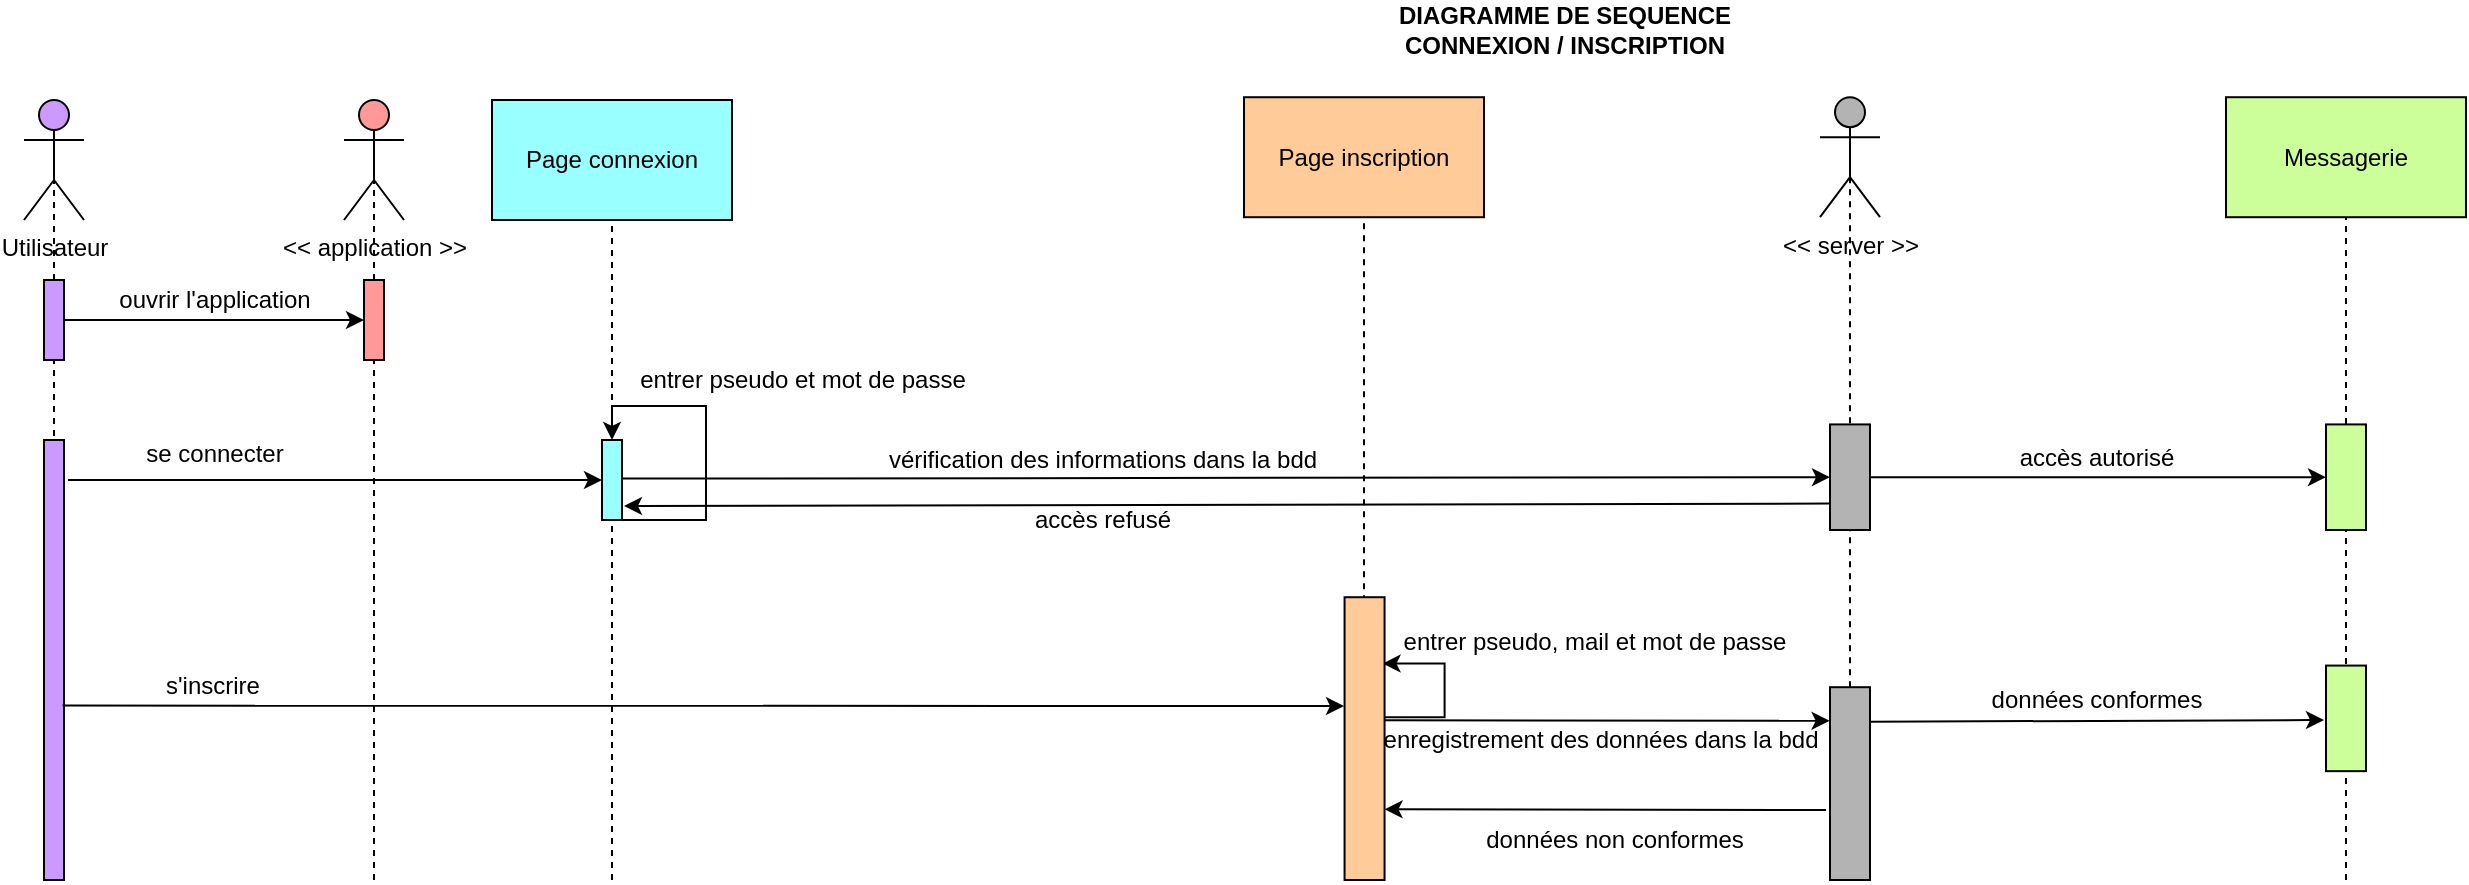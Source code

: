 <mxfile version="15.3.0" type="device"><diagram id="AM0xhpKbkET-VhJ2idW7" name="Page-1"><mxGraphModel dx="2130" dy="815" grid="1" gridSize="10" guides="1" tooltips="1" connect="1" arrows="1" fold="1" page="1" pageScale="1" pageWidth="827" pageHeight="1169" math="0" shadow="0"><root><mxCell id="0"/><mxCell id="1" parent="0"/><mxCell id="VBZJFwsdffEzWOCnubFp-8" value="" style="endArrow=none;dashed=1;html=1;entryX=0.5;entryY=0.5;entryDx=0;entryDy=0;entryPerimeter=0;startArrow=none;fillColor=#FF9999;" edge="1" parent="1" target="VBZJFwsdffEzWOCnubFp-7"><mxGeometry width="50" height="50" relative="1" as="geometry"><mxPoint x="235" y="460" as="sourcePoint"/><mxPoint x="85.0" y="110" as="targetPoint"/></mxGeometry></mxCell><mxCell id="VBZJFwsdffEzWOCnubFp-1" value="Utilisateur" style="shape=umlActor;verticalLabelPosition=bottom;verticalAlign=top;html=1;outlineConnect=0;fillColor=#CC99FF;" vertex="1" parent="1"><mxGeometry x="60" y="70" width="30" height="60" as="geometry"/></mxCell><mxCell id="VBZJFwsdffEzWOCnubFp-3" value="" style="endArrow=none;dashed=1;html=1;entryX=0.5;entryY=0.5;entryDx=0;entryDy=0;entryPerimeter=0;fillColor=#CC99FF;" edge="1" parent="1" target="VBZJFwsdffEzWOCnubFp-1"><mxGeometry width="50" height="50" relative="1" as="geometry"><mxPoint x="75" y="400" as="sourcePoint"/><mxPoint x="110" y="280" as="targetPoint"/></mxGeometry></mxCell><mxCell id="VBZJFwsdffEzWOCnubFp-2" value="" style="rounded=0;whiteSpace=wrap;html=1;fillColor=#CC99FF;" vertex="1" parent="1"><mxGeometry x="70" y="160" width="10" height="40" as="geometry"/></mxCell><mxCell id="VBZJFwsdffEzWOCnubFp-4" value="" style="endArrow=classic;html=1;exitX=1;exitY=0.333;exitDx=0;exitDy=0;exitPerimeter=0;" edge="1" parent="1"><mxGeometry width="50" height="50" relative="1" as="geometry"><mxPoint x="80" y="179.98" as="sourcePoint"/><mxPoint x="230" y="180" as="targetPoint"/></mxGeometry></mxCell><mxCell id="VBZJFwsdffEzWOCnubFp-6" value="ouvrir l'application" style="text;html=1;align=center;verticalAlign=middle;resizable=0;points=[];autosize=1;strokeColor=none;fillColor=none;" vertex="1" parent="1"><mxGeometry x="100" y="160" width="110" height="20" as="geometry"/></mxCell><mxCell id="VBZJFwsdffEzWOCnubFp-7" value="&amp;lt;&amp;lt; application &amp;gt;&amp;gt;" style="shape=umlActor;verticalLabelPosition=bottom;verticalAlign=top;html=1;outlineConnect=0;fillColor=#FF9999;" vertex="1" parent="1"><mxGeometry x="220" y="70" width="30" height="60" as="geometry"/></mxCell><mxCell id="VBZJFwsdffEzWOCnubFp-10" value="" style="rounded=0;whiteSpace=wrap;html=1;fillColor=#FF9999;" vertex="1" parent="1"><mxGeometry x="230" y="160" width="10" height="40" as="geometry"/></mxCell><mxCell id="VBZJFwsdffEzWOCnubFp-11" value="Page connexion" style="rounded=0;whiteSpace=wrap;html=1;fillColor=#99FFFF;" vertex="1" parent="1"><mxGeometry x="294" y="70" width="120" height="60" as="geometry"/></mxCell><mxCell id="VBZJFwsdffEzWOCnubFp-12" value="" style="endArrow=none;dashed=1;html=1;entryX=0.5;entryY=1;entryDx=0;entryDy=0;startArrow=none;fillColor=#99FFFF;" edge="1" parent="1" target="VBZJFwsdffEzWOCnubFp-11"><mxGeometry width="50" height="50" relative="1" as="geometry"><mxPoint x="354" y="460" as="sourcePoint"/><mxPoint x="245" y="110" as="targetPoint"/></mxGeometry></mxCell><mxCell id="VBZJFwsdffEzWOCnubFp-15" value="se connecter" style="text;html=1;align=center;verticalAlign=middle;resizable=0;points=[];autosize=1;strokeColor=none;fillColor=none;" vertex="1" parent="1"><mxGeometry x="115" y="237.21" width="80" height="20" as="geometry"/></mxCell><mxCell id="VBZJFwsdffEzWOCnubFp-17" value="s'inscrire" style="text;html=1;align=center;verticalAlign=middle;resizable=0;points=[];autosize=1;strokeColor=none;fillColor=none;" vertex="1" parent="1"><mxGeometry x="124.28" y="352.79" width="60" height="20" as="geometry"/></mxCell><mxCell id="VBZJFwsdffEzWOCnubFp-18" value="" style="rounded=0;whiteSpace=wrap;html=1;fillColor=#CC99FF;" vertex="1" parent="1"><mxGeometry x="70" y="240" width="10" height="220" as="geometry"/></mxCell><mxCell id="JyncEitehn_fcY9Y_TbM-4" value="" style="endArrow=classic;html=1;entryX=0;entryY=0.5;entryDx=0;entryDy=0;" edge="1" parent="1" target="JyncEitehn_fcY9Y_TbM-10"><mxGeometry width="50" height="50" relative="1" as="geometry"><mxPoint x="82" y="260" as="sourcePoint"/><mxPoint x="330" y="257" as="targetPoint"/></mxGeometry></mxCell><mxCell id="JyncEitehn_fcY9Y_TbM-9" value="" style="endArrow=classic;html=1;exitX=1;exitY=0.75;exitDx=0;exitDy=0;" edge="1" parent="1"><mxGeometry width="50" height="50" relative="1" as="geometry"><mxPoint x="79.28" y="372.79" as="sourcePoint"/><mxPoint x="720" y="373" as="targetPoint"/></mxGeometry></mxCell><mxCell id="JyncEitehn_fcY9Y_TbM-18" style="edgeStyle=orthogonalEdgeStyle;rounded=0;orthogonalLoop=1;jettySize=auto;html=1;exitX=1;exitY=0.25;exitDx=0;exitDy=0;entryX=0.5;entryY=0;entryDx=0;entryDy=0;fillColor=#99FFFF;" edge="1" parent="1" source="JyncEitehn_fcY9Y_TbM-10" target="JyncEitehn_fcY9Y_TbM-10"><mxGeometry relative="1" as="geometry"><mxPoint x="350" y="223" as="targetPoint"/><Array as="points"><mxPoint x="359" y="280"/><mxPoint x="401" y="280"/><mxPoint x="401" y="223"/><mxPoint x="354" y="223"/></Array></mxGeometry></mxCell><mxCell id="JyncEitehn_fcY9Y_TbM-10" value="" style="rounded=0;whiteSpace=wrap;html=1;fillColor=#99FFFF;" vertex="1" parent="1"><mxGeometry x="349" y="240" width="10" height="40" as="geometry"/></mxCell><mxCell id="JyncEitehn_fcY9Y_TbM-19" value="entrer pseudo et mot de passe" style="text;html=1;align=center;verticalAlign=middle;resizable=0;points=[];autosize=1;strokeColor=none;fillColor=none;" vertex="1" parent="1"><mxGeometry x="359" y="200" width="180" height="20" as="geometry"/></mxCell><mxCell id="JyncEitehn_fcY9Y_TbM-20" value="Page inscription" style="rounded=0;whiteSpace=wrap;html=1;fillColor=#FFCC99;" vertex="1" parent="1"><mxGeometry x="670" y="68.61" width="120" height="60" as="geometry"/></mxCell><mxCell id="JyncEitehn_fcY9Y_TbM-21" value="" style="endArrow=none;dashed=1;html=1;entryX=0.5;entryY=1;entryDx=0;entryDy=0;startArrow=none;fillColor=#FFCC99;" edge="1" parent="1" target="JyncEitehn_fcY9Y_TbM-20"><mxGeometry width="50" height="50" relative="1" as="geometry"><mxPoint x="730" y="398.61" as="sourcePoint"/><mxPoint x="729.5" y="128.61" as="targetPoint"/></mxGeometry></mxCell><mxCell id="JyncEitehn_fcY9Y_TbM-30" style="edgeStyle=orthogonalEdgeStyle;rounded=0;orthogonalLoop=1;jettySize=auto;html=1;exitX=1;exitY=0.25;exitDx=0;exitDy=0;entryX=1;entryY=0.25;entryDx=0;entryDy=0;fillColor=#FFCC99;" edge="1" parent="1"><mxGeometry relative="1" as="geometry"><mxPoint x="739.28" y="351.808" as="targetPoint"/><Array as="points"><mxPoint x="729.28" y="378.61"/><mxPoint x="770.28" y="378.61"/><mxPoint x="770.28" y="348.61"/></Array><mxPoint x="739.28" y="351.808" as="sourcePoint"/></mxGeometry></mxCell><mxCell id="JyncEitehn_fcY9Y_TbM-31" value="" style="rounded=0;whiteSpace=wrap;html=1;fillColor=#FFCC99;" vertex="1" parent="1"><mxGeometry x="720.28" y="318.61" width="20" height="141.39" as="geometry"/></mxCell><mxCell id="JyncEitehn_fcY9Y_TbM-32" value="entrer pseudo, mail et mot de passe" style="text;html=1;align=center;verticalAlign=middle;resizable=0;points=[];autosize=1;strokeColor=none;fillColor=none;" vertex="1" parent="1"><mxGeometry x="740.28" y="331.4" width="210" height="20" as="geometry"/></mxCell><mxCell id="JyncEitehn_fcY9Y_TbM-33" value="&lt;b&gt;DIAGRAMME DE SEQUENCE&lt;br&gt;CONNEXION / INSCRIPTION&lt;/b&gt;" style="text;html=1;align=center;verticalAlign=middle;resizable=0;points=[];autosize=1;strokeColor=none;fillColor=none;" vertex="1" parent="1"><mxGeometry x="740.28" y="20" width="180" height="30" as="geometry"/></mxCell><mxCell id="JyncEitehn_fcY9Y_TbM-40" value="&amp;lt;&amp;lt; server &amp;gt;&amp;gt;" style="shape=umlActor;verticalLabelPosition=bottom;verticalAlign=top;html=1;outlineConnect=0;fillColor=#B3B3B3;" vertex="1" parent="1"><mxGeometry x="958" y="68.61" width="30" height="60" as="geometry"/></mxCell><mxCell id="JyncEitehn_fcY9Y_TbM-42" value="" style="endArrow=classic;html=1;exitX=1;exitY=0.25;exitDx=0;exitDy=0;entryX=0;entryY=0.5;entryDx=0;entryDy=0;" edge="1" parent="1" target="JyncEitehn_fcY9Y_TbM-46"><mxGeometry width="50" height="50" relative="1" as="geometry"><mxPoint x="359.0" y="259.31" as="sourcePoint"/><mxPoint x="830" y="259" as="targetPoint"/></mxGeometry></mxCell><mxCell id="JyncEitehn_fcY9Y_TbM-43" value="vérification des informations dans la bdd" style="text;html=1;align=center;verticalAlign=middle;resizable=0;points=[];autosize=1;strokeColor=none;fillColor=none;" vertex="1" parent="1"><mxGeometry x="484.28" y="240" width="230" height="20" as="geometry"/></mxCell><mxCell id="JyncEitehn_fcY9Y_TbM-44" value="" style="endArrow=none;dashed=1;html=1;startArrow=none;entryX=0.5;entryY=0.5;entryDx=0;entryDy=0;entryPerimeter=0;fillColor=#B3B3B3;" edge="1" parent="1" source="JyncEitehn_fcY9Y_TbM-60" target="JyncEitehn_fcY9Y_TbM-40"><mxGeometry width="50" height="50" relative="1" as="geometry"><mxPoint x="973" y="398.61" as="sourcePoint"/><mxPoint x="981" y="188.61" as="targetPoint"/></mxGeometry></mxCell><mxCell id="JyncEitehn_fcY9Y_TbM-46" value="" style="rounded=0;whiteSpace=wrap;html=1;fillColor=#B3B3B3;" vertex="1" parent="1"><mxGeometry x="963" y="232.21" width="20" height="52.79" as="geometry"/></mxCell><mxCell id="JyncEitehn_fcY9Y_TbM-48" value="Messagerie" style="rounded=0;whiteSpace=wrap;html=1;fillColor=#CCFF99;" vertex="1" parent="1"><mxGeometry x="1161" y="68.61" width="120" height="60" as="geometry"/></mxCell><mxCell id="JyncEitehn_fcY9Y_TbM-49" value="" style="endArrow=none;dashed=1;html=1;entryX=0.5;entryY=1;entryDx=0;entryDy=0;startArrow=none;fillColor=#CCFF99;" edge="1" parent="1" target="JyncEitehn_fcY9Y_TbM-48"><mxGeometry width="50" height="50" relative="1" as="geometry"><mxPoint x="1221" y="460" as="sourcePoint"/><mxPoint x="1220.66" y="143.61" as="targetPoint"/></mxGeometry></mxCell><mxCell id="JyncEitehn_fcY9Y_TbM-51" value="" style="endArrow=classic;html=1;exitX=1;exitY=0.5;exitDx=0;exitDy=0;entryX=0;entryY=0.5;entryDx=0;entryDy=0;" edge="1" parent="1" source="JyncEitehn_fcY9Y_TbM-46" target="JyncEitehn_fcY9Y_TbM-52"><mxGeometry width="50" height="50" relative="1" as="geometry"><mxPoint x="1041" y="268.61" as="sourcePoint"/><mxPoint x="1201" y="258.61" as="targetPoint"/></mxGeometry></mxCell><mxCell id="JyncEitehn_fcY9Y_TbM-52" value="" style="rounded=0;whiteSpace=wrap;html=1;fillColor=#CCFF99;" vertex="1" parent="1"><mxGeometry x="1211" y="232.21" width="20" height="52.79" as="geometry"/></mxCell><mxCell id="JyncEitehn_fcY9Y_TbM-54" value="accès autorisé" style="text;html=1;align=center;verticalAlign=middle;resizable=0;points=[];autosize=1;strokeColor=none;fillColor=none;" vertex="1" parent="1"><mxGeometry x="1051" y="238.61" width="90" height="20" as="geometry"/></mxCell><mxCell id="JyncEitehn_fcY9Y_TbM-55" value="" style="endArrow=classic;html=1;exitX=1;exitY=0.75;exitDx=0;exitDy=0;entryX=-0.01;entryY=0.174;entryDx=0;entryDy=0;entryPerimeter=0;" edge="1" parent="1" target="JyncEitehn_fcY9Y_TbM-60"><mxGeometry width="50" height="50" relative="1" as="geometry"><mxPoint x="740.28" y="380.17" as="sourcePoint"/><mxPoint x="960" y="370" as="targetPoint"/></mxGeometry></mxCell><mxCell id="JyncEitehn_fcY9Y_TbM-57" value="" style="endArrow=classic;html=1;exitX=0;exitY=0.75;exitDx=0;exitDy=0;" edge="1" parent="1" source="JyncEitehn_fcY9Y_TbM-46"><mxGeometry width="50" height="50" relative="1" as="geometry"><mxPoint x="862" y="269.995" as="sourcePoint"/><mxPoint x="360" y="273" as="targetPoint"/></mxGeometry></mxCell><mxCell id="JyncEitehn_fcY9Y_TbM-58" value="accès refusé" style="text;html=1;align=center;verticalAlign=middle;resizable=0;points=[];autosize=1;strokeColor=none;fillColor=none;" vertex="1" parent="1"><mxGeometry x="559.28" y="270" width="80" height="20" as="geometry"/></mxCell><mxCell id="JyncEitehn_fcY9Y_TbM-59" value="enregistrement des données dans la bdd" style="text;html=1;align=center;verticalAlign=middle;resizable=0;points=[];autosize=1;strokeColor=none;fillColor=none;" vertex="1" parent="1"><mxGeometry x="733" y="380" width="230" height="20" as="geometry"/></mxCell><mxCell id="JyncEitehn_fcY9Y_TbM-60" value="" style="rounded=0;whiteSpace=wrap;html=1;fillColor=#B3B3B3;" vertex="1" parent="1"><mxGeometry x="963" y="363.6" width="20" height="96.4" as="geometry"/></mxCell><mxCell id="JyncEitehn_fcY9Y_TbM-62" value="" style="endArrow=classic;html=1;exitX=1;exitY=0.75;exitDx=0;exitDy=0;" edge="1" parent="1"><mxGeometry width="50" height="50" relative="1" as="geometry"><mxPoint x="983" y="380.88" as="sourcePoint"/><mxPoint x="1210" y="380" as="targetPoint"/></mxGeometry></mxCell><mxCell id="JyncEitehn_fcY9Y_TbM-63" value="données conformes" style="text;html=1;align=center;verticalAlign=middle;resizable=0;points=[];autosize=1;strokeColor=none;fillColor=none;" vertex="1" parent="1"><mxGeometry x="1036" y="359.99" width="120" height="20" as="geometry"/></mxCell><mxCell id="JyncEitehn_fcY9Y_TbM-64" value="" style="rounded=0;whiteSpace=wrap;html=1;fillColor=#CCFF99;" vertex="1" parent="1"><mxGeometry x="1211" y="352.79" width="20" height="52.79" as="geometry"/></mxCell><mxCell id="JyncEitehn_fcY9Y_TbM-66" value="" style="endArrow=classic;html=1;entryX=1;entryY=0.75;entryDx=0;entryDy=0;" edge="1" parent="1" target="JyncEitehn_fcY9Y_TbM-31"><mxGeometry width="50" height="50" relative="1" as="geometry"><mxPoint x="961" y="425" as="sourcePoint"/><mxPoint x="740" y="412" as="targetPoint"/></mxGeometry></mxCell><mxCell id="JyncEitehn_fcY9Y_TbM-69" value="données non conformes" style="text;html=1;align=center;verticalAlign=middle;resizable=0;points=[];autosize=1;strokeColor=none;fillColor=none;" vertex="1" parent="1"><mxGeometry x="785.28" y="430" width="140" height="20" as="geometry"/></mxCell></root></mxGraphModel></diagram></mxfile>